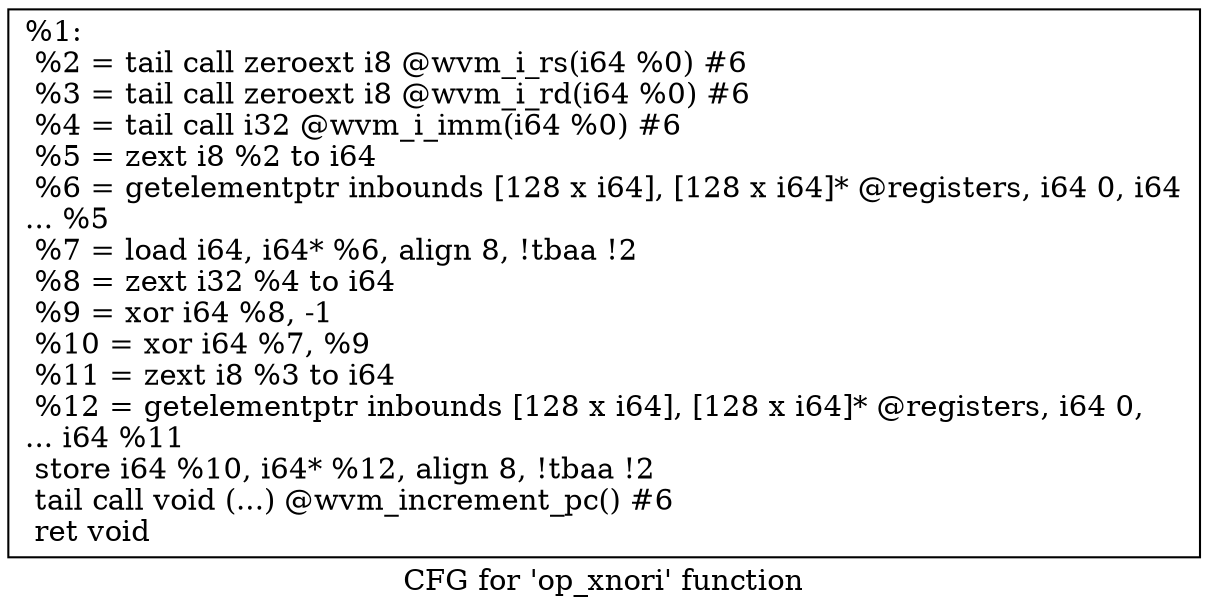 digraph "CFG for 'op_xnori' function" {
	label="CFG for 'op_xnori' function";

	Node0x7f8ef0d3c850 [shape=record,label="{%1:\l  %2 = tail call zeroext i8 @wvm_i_rs(i64 %0) #6\l  %3 = tail call zeroext i8 @wvm_i_rd(i64 %0) #6\l  %4 = tail call i32 @wvm_i_imm(i64 %0) #6\l  %5 = zext i8 %2 to i64\l  %6 = getelementptr inbounds [128 x i64], [128 x i64]* @registers, i64 0, i64\l... %5\l  %7 = load i64, i64* %6, align 8, !tbaa !2\l  %8 = zext i32 %4 to i64\l  %9 = xor i64 %8, -1\l  %10 = xor i64 %7, %9\l  %11 = zext i8 %3 to i64\l  %12 = getelementptr inbounds [128 x i64], [128 x i64]* @registers, i64 0,\l... i64 %11\l  store i64 %10, i64* %12, align 8, !tbaa !2\l  tail call void (...) @wvm_increment_pc() #6\l  ret void\l}"];
}
